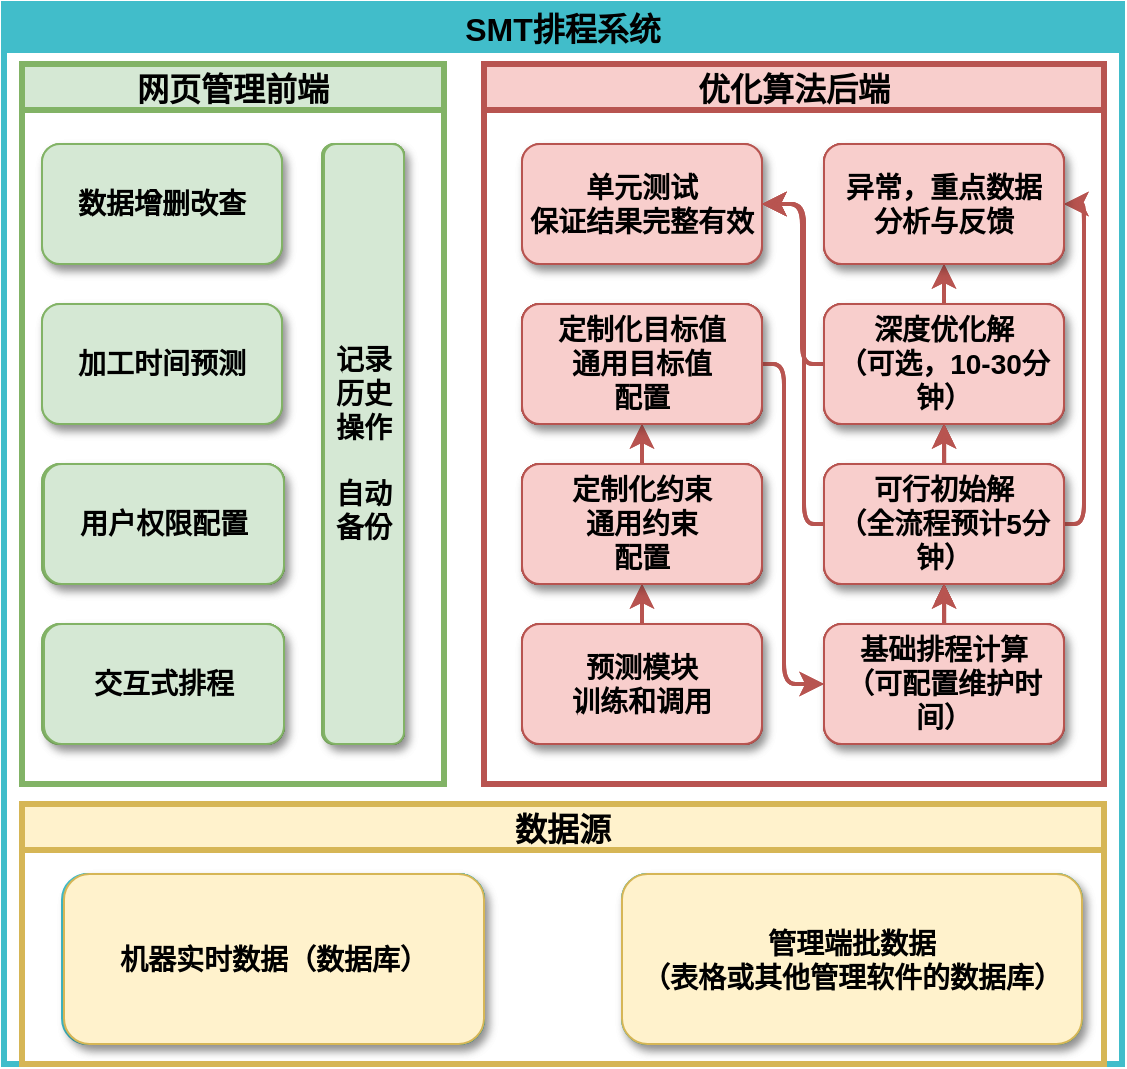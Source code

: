 <mxfile version="16.6.5" type="github">
  <diagram id="prtHgNgQTEPvFCAcTncT" name="Page-1">
    <mxGraphModel dx="1221" dy="668" grid="1" gridSize="10" guides="1" tooltips="1" connect="1" arrows="1" fold="1" page="1" pageScale="1" pageWidth="827" pageHeight="1169" math="0" shadow="0">
      <root>
        <mxCell id="0" />
        <mxCell id="1" parent="0" />
        <mxCell id="iCyHkljeh6y5lovYUsBy-7" value="SMT排程系统" style="swimlane;fillColor=#41bdca;strokeColor=#41bdca;fontSize=16;strokeWidth=3;" parent="1" vertex="1">
          <mxGeometry x="160" y="55" width="559" height="530" as="geometry">
            <mxRectangle x="171" y="50" width="110" height="23" as="alternateBounds" />
          </mxGeometry>
        </mxCell>
        <mxCell id="iCyHkljeh6y5lovYUsBy-2" value="数据源" style="swimlane;fillColor=#fff2cc;strokeColor=#d6b656;fontSize=16;strokeWidth=3;" parent="iCyHkljeh6y5lovYUsBy-7" vertex="1">
          <mxGeometry x="9" y="400" width="541" height="130" as="geometry" />
        </mxCell>
        <mxCell id="iCyHkljeh6y5lovYUsBy-4" value="管理端批数据&lt;br&gt;（表格或其他管理软件的数据库）" style="rounded=1;whiteSpace=wrap;html=1;strokeColor=#41bdca;" parent="iCyHkljeh6y5lovYUsBy-2" vertex="1">
          <mxGeometry x="300" y="35" width="230" height="85" as="geometry" />
        </mxCell>
        <mxCell id="iCyHkljeh6y5lovYUsBy-5" value="&lt;span&gt;机器实时数据（数据库）&lt;/span&gt;" style="rounded=1;whiteSpace=wrap;html=1;strokeColor=#41bdca;" parent="iCyHkljeh6y5lovYUsBy-2" vertex="1">
          <mxGeometry x="20" y="35" width="210" height="85" as="geometry" />
        </mxCell>
        <mxCell id="CO-tr22tlqF5QXnQw542-12" value="用户权限配置" style="rounded=1;whiteSpace=wrap;html=1;strokeColor=#82b366;fillColor=#d5e8d4;" vertex="1" parent="iCyHkljeh6y5lovYUsBy-2">
          <mxGeometry x="11" y="-170" width="120" height="60" as="geometry" />
        </mxCell>
        <mxCell id="CO-tr22tlqF5QXnQw542-13" value="交互式排程" style="rounded=1;whiteSpace=wrap;html=1;strokeColor=#82b366;fillColor=#d5e8d4;" vertex="1" parent="iCyHkljeh6y5lovYUsBy-2">
          <mxGeometry x="11" y="-90" width="120" height="60" as="geometry" />
        </mxCell>
        <mxCell id="CO-tr22tlqF5QXnQw542-14" value="&lt;span&gt;机器实时数据（数据库）&lt;/span&gt;" style="rounded=1;whiteSpace=wrap;html=1;strokeColor=#41bdca;" vertex="1" parent="iCyHkljeh6y5lovYUsBy-2">
          <mxGeometry x="21" y="35" width="210" height="85" as="geometry" />
        </mxCell>
        <mxCell id="CO-tr22tlqF5QXnQw542-15" value="记录&lt;br&gt;历史&lt;br&gt;操作&lt;br&gt;&lt;br&gt;自动&lt;br&gt;备份&lt;br&gt;" style="rounded=1;whiteSpace=wrap;html=1;strokeColor=#82b366;fillColor=#d5e8d4;" vertex="1" parent="iCyHkljeh6y5lovYUsBy-2">
          <mxGeometry x="151" y="-330" width="40" height="300" as="geometry" />
        </mxCell>
        <mxCell id="CO-tr22tlqF5QXnQw542-16" value="定制化目标值&lt;br&gt;通用目标值&lt;br&gt;配置" style="rounded=1;whiteSpace=wrap;html=1;strokeColor=#b85450;fillColor=#f8cecc;" vertex="1" parent="iCyHkljeh6y5lovYUsBy-2">
          <mxGeometry x="250" y="-250" width="120" height="60" as="geometry" />
        </mxCell>
        <mxCell id="CO-tr22tlqF5QXnQw542-17" value="定制化约束&lt;br&gt;通用约束&lt;br&gt;配置" style="rounded=1;whiteSpace=wrap;html=1;strokeColor=#b85450;fillColor=#f8cecc;" vertex="1" parent="iCyHkljeh6y5lovYUsBy-2">
          <mxGeometry x="250" y="-170" width="120" height="60" as="geometry" />
        </mxCell>
        <mxCell id="CO-tr22tlqF5QXnQw542-106" value="优化算法后端" style="swimlane;fillColor=#dae8fc;strokeColor=#41bdca;fontStyle=1;fontSize=16;" vertex="1" parent="iCyHkljeh6y5lovYUsBy-2">
          <mxGeometry x="231" y="-370" width="310" height="360" as="geometry" />
        </mxCell>
        <mxCell id="CO-tr22tlqF5QXnQw542-107" style="edgeStyle=orthogonalEdgeStyle;rounded=1;orthogonalLoop=1;jettySize=auto;html=1;entryX=0.5;entryY=1;entryDx=0;entryDy=0;startArrow=none;strokeWidth=2;strokeColor=#b85450;fillColor=#f8cecc;" edge="1" parent="CO-tr22tlqF5QXnQw542-106" source="CO-tr22tlqF5QXnQw542-122" target="CO-tr22tlqF5QXnQw542-113">
          <mxGeometry relative="1" as="geometry" />
        </mxCell>
        <mxCell id="CO-tr22tlqF5QXnQw542-108" style="edgeStyle=orthogonalEdgeStyle;rounded=0;orthogonalLoop=1;jettySize=auto;html=1;entryX=0.5;entryY=1;entryDx=0;entryDy=0;strokeColor=#b85450;fillColor=#f8cecc;" edge="1" parent="CO-tr22tlqF5QXnQw542-106" source="CO-tr22tlqF5QXnQw542-110" target="CO-tr22tlqF5QXnQw542-118">
          <mxGeometry relative="1" as="geometry" />
        </mxCell>
        <mxCell id="CO-tr22tlqF5QXnQw542-109" style="edgeStyle=orthogonalEdgeStyle;rounded=0;orthogonalLoop=1;jettySize=auto;html=1;strokeColor=#b85450;fillColor=#f8cecc;" edge="1" parent="CO-tr22tlqF5QXnQw542-106" source="CO-tr22tlqF5QXnQw542-110" target="CO-tr22tlqF5QXnQw542-118">
          <mxGeometry relative="1" as="geometry" />
        </mxCell>
        <mxCell id="CO-tr22tlqF5QXnQw542-110" value="基础排程计算&lt;br&gt;（可配置维护时间）" style="rounded=1;whiteSpace=wrap;html=1;strokeColor=#b85450;fillColor=#f8cecc;" vertex="1" parent="CO-tr22tlqF5QXnQw542-106">
          <mxGeometry x="170" y="280" width="120" height="60" as="geometry" />
        </mxCell>
        <mxCell id="CO-tr22tlqF5QXnQw542-111" value="单元测试&lt;br&gt;保证结果完整有效" style="rounded=1;whiteSpace=wrap;html=1;fontSize=14;fillColor=#f8cecc;strokeColor=#b85450;shadow=1;fontStyle=1;" vertex="1" parent="CO-tr22tlqF5QXnQw542-106">
          <mxGeometry x="19" y="40" width="120" height="60" as="geometry" />
        </mxCell>
        <mxCell id="CO-tr22tlqF5QXnQw542-112" style="edgeStyle=orthogonalEdgeStyle;rounded=1;orthogonalLoop=1;jettySize=auto;html=1;strokeWidth=2;strokeColor=#b85450;fillColor=#f8cecc;" edge="1" parent="CO-tr22tlqF5QXnQw542-106" source="CO-tr22tlqF5QXnQw542-113" target="CO-tr22tlqF5QXnQw542-115">
          <mxGeometry relative="1" as="geometry" />
        </mxCell>
        <mxCell id="CO-tr22tlqF5QXnQw542-113" value="定制化约束&lt;br&gt;通用约束&lt;br&gt;配置" style="rounded=1;whiteSpace=wrap;html=1;strokeColor=#b85450;fillColor=#f8cecc;" vertex="1" parent="CO-tr22tlqF5QXnQw542-106">
          <mxGeometry x="19" y="200" width="120" height="60" as="geometry" />
        </mxCell>
        <mxCell id="CO-tr22tlqF5QXnQw542-114" style="edgeStyle=orthogonalEdgeStyle;rounded=1;orthogonalLoop=1;jettySize=auto;html=1;entryX=0;entryY=0.5;entryDx=0;entryDy=0;strokeWidth=2;strokeColor=#b85450;fillColor=#f8cecc;" edge="1" parent="CO-tr22tlqF5QXnQw542-106" source="CO-tr22tlqF5QXnQw542-115" target="CO-tr22tlqF5QXnQw542-110">
          <mxGeometry relative="1" as="geometry">
            <Array as="points">
              <mxPoint x="150" y="150" />
              <mxPoint x="150" y="310" />
            </Array>
          </mxGeometry>
        </mxCell>
        <mxCell id="CO-tr22tlqF5QXnQw542-115" value="定制化目标值&lt;br&gt;通用目标值&lt;br&gt;配置" style="rounded=1;whiteSpace=wrap;html=1;strokeColor=#b85450;fillColor=#f8cecc;" vertex="1" parent="CO-tr22tlqF5QXnQw542-106">
          <mxGeometry x="19" y="120" width="120" height="60" as="geometry" />
        </mxCell>
        <mxCell id="CO-tr22tlqF5QXnQw542-116" style="edgeStyle=orthogonalEdgeStyle;rounded=0;orthogonalLoop=1;jettySize=auto;html=1;strokeColor=#b85450;fillColor=#f8cecc;" edge="1" parent="CO-tr22tlqF5QXnQw542-106" source="CO-tr22tlqF5QXnQw542-118" target="CO-tr22tlqF5QXnQw542-120">
          <mxGeometry relative="1" as="geometry" />
        </mxCell>
        <mxCell id="CO-tr22tlqF5QXnQw542-117" style="edgeStyle=orthogonalEdgeStyle;rounded=1;orthogonalLoop=1;jettySize=auto;html=1;entryX=1;entryY=0.5;entryDx=0;entryDy=0;strokeWidth=2;strokeColor=#b85450;fillColor=#f8cecc;" edge="1" parent="CO-tr22tlqF5QXnQw542-106" source="CO-tr22tlqF5QXnQw542-118" target="CO-tr22tlqF5QXnQw542-121">
          <mxGeometry relative="1" as="geometry">
            <Array as="points">
              <mxPoint x="300" y="230" />
              <mxPoint x="300" y="70" />
            </Array>
          </mxGeometry>
        </mxCell>
        <mxCell id="CO-tr22tlqF5QXnQw542-118" value="可行初始解&lt;br&gt;（全流程预计3分钟）" style="rounded=1;whiteSpace=wrap;html=1;strokeColor=#b85450;fillColor=#f8cecc;" vertex="1" parent="CO-tr22tlqF5QXnQw542-106">
          <mxGeometry x="170" y="200" width="120" height="60" as="geometry" />
        </mxCell>
        <mxCell id="CO-tr22tlqF5QXnQw542-119" style="edgeStyle=orthogonalEdgeStyle;rounded=1;orthogonalLoop=1;jettySize=auto;html=1;strokeWidth=2;strokeColor=#b85450;fillColor=#f8cecc;" edge="1" parent="CO-tr22tlqF5QXnQw542-106" source="CO-tr22tlqF5QXnQw542-120" target="CO-tr22tlqF5QXnQw542-121">
          <mxGeometry relative="1" as="geometry" />
        </mxCell>
        <mxCell id="CO-tr22tlqF5QXnQw542-120" value="深度优化解&lt;br&gt;（可选，10-30分钟）" style="rounded=1;whiteSpace=wrap;html=1;strokeColor=#b85450;fillColor=#f8cecc;" vertex="1" parent="CO-tr22tlqF5QXnQw542-106">
          <mxGeometry x="170" y="120" width="120" height="60" as="geometry" />
        </mxCell>
        <mxCell id="CO-tr22tlqF5QXnQw542-121" value="异常，重点数据&lt;br&gt;分析与反馈" style="rounded=1;whiteSpace=wrap;html=1;strokeColor=#b85450;fillColor=#f8cecc;" vertex="1" parent="CO-tr22tlqF5QXnQw542-106">
          <mxGeometry x="170" y="40" width="120" height="60" as="geometry" />
        </mxCell>
        <mxCell id="CO-tr22tlqF5QXnQw542-122" value="预测模块&lt;br&gt;训练和调用" style="rounded=1;whiteSpace=wrap;html=1;strokeColor=#b85450;fillColor=#f8cecc;" vertex="1" parent="CO-tr22tlqF5QXnQw542-106">
          <mxGeometry x="19" y="280" width="120" height="60" as="geometry" />
        </mxCell>
        <mxCell id="CO-tr22tlqF5QXnQw542-123" value="用户权限配置" style="rounded=1;whiteSpace=wrap;html=1;strokeColor=#82b366;fillColor=#d5e8d4;" vertex="1" parent="CO-tr22tlqF5QXnQw542-106">
          <mxGeometry x="-220" y="200" width="120" height="60" as="geometry" />
        </mxCell>
        <mxCell id="CO-tr22tlqF5QXnQw542-124" value="交互式排程" style="rounded=1;whiteSpace=wrap;html=1;strokeColor=#82b366;fillColor=#d5e8d4;" vertex="1" parent="CO-tr22tlqF5QXnQw542-106">
          <mxGeometry x="-220" y="280" width="120" height="60" as="geometry" />
        </mxCell>
        <mxCell id="CO-tr22tlqF5QXnQw542-125" value="&lt;span&gt;机器实时数据（数据库）&lt;/span&gt;" style="rounded=1;whiteSpace=wrap;html=1;strokeColor=#41bdca;" vertex="1" parent="CO-tr22tlqF5QXnQw542-106">
          <mxGeometry x="-210" y="405" width="210" height="85" as="geometry" />
        </mxCell>
        <mxCell id="CO-tr22tlqF5QXnQw542-126" value="记录&lt;br&gt;历史&lt;br&gt;操作&lt;br&gt;&lt;br&gt;自动&lt;br&gt;备份&lt;br&gt;" style="rounded=1;whiteSpace=wrap;html=1;strokeColor=#82b366;fillColor=#d5e8d4;" vertex="1" parent="CO-tr22tlqF5QXnQw542-106">
          <mxGeometry x="-80" y="40" width="40" height="300" as="geometry" />
        </mxCell>
        <mxCell id="CO-tr22tlqF5QXnQw542-127" value="用户权限配置" style="rounded=1;whiteSpace=wrap;html=1;strokeColor=#82b366;fillColor=#d5e8d4;" vertex="1" parent="CO-tr22tlqF5QXnQw542-106">
          <mxGeometry x="-220" y="200" width="120" height="60" as="geometry" />
        </mxCell>
        <mxCell id="CO-tr22tlqF5QXnQw542-128" value="交互式排程" style="rounded=1;whiteSpace=wrap;html=1;strokeColor=#82b366;fillColor=#d5e8d4;" vertex="1" parent="CO-tr22tlqF5QXnQw542-106">
          <mxGeometry x="-220" y="280" width="120" height="60" as="geometry" />
        </mxCell>
        <mxCell id="CO-tr22tlqF5QXnQw542-129" value="&lt;span&gt;机器实时数据（数据库）&lt;/span&gt;" style="rounded=1;whiteSpace=wrap;html=1;strokeColor=#41bdca;" vertex="1" parent="CO-tr22tlqF5QXnQw542-106">
          <mxGeometry x="-210" y="405" width="210" height="85" as="geometry" />
        </mxCell>
        <mxCell id="CO-tr22tlqF5QXnQw542-130" value="记录&lt;br&gt;历史&lt;br&gt;操作&lt;br&gt;&lt;br&gt;自动&lt;br&gt;备份&lt;br&gt;" style="rounded=1;whiteSpace=wrap;html=1;strokeColor=#82b366;fillColor=#d5e8d4;" vertex="1" parent="CO-tr22tlqF5QXnQw542-106">
          <mxGeometry x="-80" y="40" width="40" height="300" as="geometry" />
        </mxCell>
        <mxCell id="CO-tr22tlqF5QXnQw542-131" value="定制化目标值&lt;br&gt;通用目标值&lt;br&gt;配置" style="rounded=1;whiteSpace=wrap;html=1;strokeColor=#b85450;fillColor=#f8cecc;" vertex="1" parent="CO-tr22tlqF5QXnQw542-106">
          <mxGeometry x="19" y="120" width="120" height="60" as="geometry" />
        </mxCell>
        <mxCell id="CO-tr22tlqF5QXnQw542-132" value="定制化约束&lt;br&gt;通用约束&lt;br&gt;配置" style="rounded=1;whiteSpace=wrap;html=1;strokeColor=#b85450;fillColor=#f8cecc;" vertex="1" parent="CO-tr22tlqF5QXnQw542-106">
          <mxGeometry x="19" y="200" width="120" height="60" as="geometry" />
        </mxCell>
        <mxCell id="CO-tr22tlqF5QXnQw542-133" value="用户权限配置" style="rounded=1;whiteSpace=wrap;html=1;fontSize=14;fillColor=#d5e8d4;strokeColor=#82b366;shadow=1;fontStyle=1;" vertex="1" parent="CO-tr22tlqF5QXnQw542-106">
          <mxGeometry x="-220" y="200" width="120" height="60" as="geometry" />
        </mxCell>
        <mxCell id="CO-tr22tlqF5QXnQw542-134" value="交互式排程" style="rounded=1;whiteSpace=wrap;html=1;fontSize=14;fillColor=#d5e8d4;strokeColor=#82b366;shadow=1;fontStyle=1;" vertex="1" parent="CO-tr22tlqF5QXnQw542-106">
          <mxGeometry x="-220" y="280" width="120" height="60" as="geometry" />
        </mxCell>
        <mxCell id="CO-tr22tlqF5QXnQw542-135" value="&lt;span&gt;机器实时数据（数据库）&lt;/span&gt;" style="rounded=1;whiteSpace=wrap;html=1;fontSize=14;fillColor=#10739E;strokeColor=#41bdca;fontColor=#FFFFFF;shadow=1;gradientColor=none;fontStyle=1;" vertex="1" parent="CO-tr22tlqF5QXnQw542-106">
          <mxGeometry x="-210" y="405" width="210" height="85" as="geometry" />
        </mxCell>
        <mxCell id="CO-tr22tlqF5QXnQw542-136" value="记录&lt;br&gt;历史&lt;br&gt;操作&lt;br&gt;&lt;br&gt;自动&lt;br&gt;备份&lt;br&gt;" style="rounded=1;whiteSpace=wrap;html=1;fontSize=14;fillColor=#d5e8d4;strokeColor=#82b366;shadow=1;fontStyle=1;" vertex="1" parent="CO-tr22tlqF5QXnQw542-106">
          <mxGeometry x="-80" y="40" width="40" height="300" as="geometry" />
        </mxCell>
        <mxCell id="CO-tr22tlqF5QXnQw542-137" value="定制化目标值&lt;br&gt;通用目标值&lt;br&gt;配置" style="rounded=1;whiteSpace=wrap;html=1;fontSize=14;fillColor=#f8cecc;strokeColor=#b85450;shadow=1;fontStyle=1;" vertex="1" parent="CO-tr22tlqF5QXnQw542-106">
          <mxGeometry x="19" y="120" width="120" height="60" as="geometry" />
        </mxCell>
        <mxCell id="CO-tr22tlqF5QXnQw542-138" value="定制化约束&lt;br&gt;通用约束&lt;br&gt;配置" style="rounded=1;whiteSpace=wrap;html=1;fontSize=14;fillColor=#f8cecc;strokeColor=#b85450;shadow=1;fontStyle=1;" vertex="1" parent="CO-tr22tlqF5QXnQw542-106">
          <mxGeometry x="19" y="200" width="120" height="60" as="geometry" />
        </mxCell>
        <mxCell id="CO-tr22tlqF5QXnQw542-139" value="基础排程计算&lt;br&gt;（可配置维护时间）" style="rounded=1;whiteSpace=wrap;html=1;fontSize=14;fillColor=#f8cecc;strokeColor=#b85450;shadow=1;fontStyle=1;" vertex="1" parent="CO-tr22tlqF5QXnQw542-106">
          <mxGeometry x="170" y="280" width="120" height="60" as="geometry" />
        </mxCell>
        <mxCell id="CO-tr22tlqF5QXnQw542-140" value="管理端批数据&lt;br&gt;（表格或其他管理软件的数据库）" style="rounded=1;whiteSpace=wrap;html=1;fontSize=14;fillColor=#10739E;strokeColor=#41bdca;fontColor=#FFFFFF;shadow=1;gradientColor=none;fontStyle=1;" vertex="1" parent="CO-tr22tlqF5QXnQw542-106">
          <mxGeometry x="69" y="405" width="230" height="85" as="geometry" />
        </mxCell>
        <mxCell id="CO-tr22tlqF5QXnQw542-141" value="预测模块&lt;br&gt;训练和调用" style="rounded=1;whiteSpace=wrap;html=1;fontSize=14;fillColor=#f8cecc;strokeColor=#b85450;shadow=1;fontStyle=1;" vertex="1" parent="CO-tr22tlqF5QXnQw542-106">
          <mxGeometry x="19" y="280" width="120" height="60" as="geometry" />
        </mxCell>
        <mxCell id="CO-tr22tlqF5QXnQw542-142" value="可行初始解&lt;br&gt;（全流程预计5分钟）" style="rounded=1;whiteSpace=wrap;html=1;fontSize=14;fillColor=#f8cecc;strokeColor=#b85450;shadow=1;fontStyle=1;" vertex="1" parent="CO-tr22tlqF5QXnQw542-106">
          <mxGeometry x="170" y="200" width="120" height="60" as="geometry" />
        </mxCell>
        <mxCell id="CO-tr22tlqF5QXnQw542-143" style="edgeStyle=orthogonalEdgeStyle;rounded=1;orthogonalLoop=1;jettySize=auto;html=1;exitX=0;exitY=0.5;exitDx=0;exitDy=0;entryX=1;entryY=0.5;entryDx=0;entryDy=0;fontSize=16;strokeWidth=2;strokeColor=#b85450;fillColor=#f8cecc;" edge="1" parent="CO-tr22tlqF5QXnQw542-106" source="CO-tr22tlqF5QXnQw542-144" target="CO-tr22tlqF5QXnQw542-111">
          <mxGeometry relative="1" as="geometry">
            <Array as="points">
              <mxPoint x="159" y="150" />
              <mxPoint x="159" y="70" />
            </Array>
          </mxGeometry>
        </mxCell>
        <mxCell id="CO-tr22tlqF5QXnQw542-144" value="深度优化解&lt;br&gt;（可选，10-30分钟）" style="rounded=1;whiteSpace=wrap;html=1;fontSize=14;fillColor=#f8cecc;strokeColor=#b85450;shadow=1;fontStyle=1;" vertex="1" parent="CO-tr22tlqF5QXnQw542-106">
          <mxGeometry x="170" y="120" width="120" height="60" as="geometry" />
        </mxCell>
        <mxCell id="CO-tr22tlqF5QXnQw542-145" value="异常，重点数据&lt;br&gt;分析与反馈" style="rounded=1;whiteSpace=wrap;html=1;fontSize=14;fillColor=#f8cecc;strokeColor=#b85450;shadow=1;fontStyle=1;" vertex="1" parent="CO-tr22tlqF5QXnQw542-106">
          <mxGeometry x="170" y="40" width="120" height="60" as="geometry" />
        </mxCell>
        <mxCell id="CO-tr22tlqF5QXnQw542-146" style="edgeStyle=orthogonalEdgeStyle;rounded=1;orthogonalLoop=1;jettySize=auto;html=1;entryX=1;entryY=0.5;entryDx=0;entryDy=0;strokeWidth=2;strokeColor=#b85450;fillColor=#f8cecc;" edge="1" parent="CO-tr22tlqF5QXnQw542-106">
          <mxGeometry relative="1" as="geometry">
            <Array as="points">
              <mxPoint x="160" y="230" />
              <mxPoint x="160" y="70" />
            </Array>
            <mxPoint x="170" y="230" as="sourcePoint" />
            <mxPoint x="139" y="70" as="targetPoint" />
          </mxGeometry>
        </mxCell>
        <mxCell id="CO-tr22tlqF5QXnQw542-147" style="edgeStyle=orthogonalEdgeStyle;rounded=1;orthogonalLoop=1;jettySize=auto;html=1;strokeWidth=2;strokeColor=#b85450;fillColor=#f8cecc;" edge="1" parent="CO-tr22tlqF5QXnQw542-106">
          <mxGeometry relative="1" as="geometry">
            <mxPoint x="230.059" y="280" as="sourcePoint" />
            <mxPoint x="230.059" y="260" as="targetPoint" />
          </mxGeometry>
        </mxCell>
        <mxCell id="CO-tr22tlqF5QXnQw542-148" style="edgeStyle=orthogonalEdgeStyle;rounded=1;orthogonalLoop=1;jettySize=auto;html=1;strokeWidth=2;strokeColor=#b85450;fillColor=#f8cecc;" edge="1" parent="CO-tr22tlqF5QXnQw542-106">
          <mxGeometry relative="1" as="geometry">
            <mxPoint x="230.059" y="200" as="sourcePoint" />
            <mxPoint x="230.059" y="180" as="targetPoint" />
          </mxGeometry>
        </mxCell>
        <mxCell id="CO-tr22tlqF5QXnQw542-149" value="网页管理前端" style="swimlane;fillColor=#d5e8d4;strokeColor=#82b366;fontSize=16;" vertex="1" parent="iCyHkljeh6y5lovYUsBy-2">
          <mxGeometry y="-370" width="211" height="360" as="geometry" />
        </mxCell>
        <mxCell id="CO-tr22tlqF5QXnQw542-150" value="数据增删改查" style="rounded=1;whiteSpace=wrap;html=1;fontSize=14;fillColor=#d5e8d4;strokeColor=#82b366;shadow=1;fontStyle=1;" vertex="1" parent="CO-tr22tlqF5QXnQw542-149">
          <mxGeometry x="10" y="40" width="120" height="60" as="geometry" />
        </mxCell>
        <mxCell id="CO-tr22tlqF5QXnQw542-151" value="加工时间预测" style="rounded=1;whiteSpace=wrap;html=1;fontSize=14;fillColor=#d5e8d4;strokeColor=#82b366;shadow=1;fontStyle=1;" vertex="1" parent="CO-tr22tlqF5QXnQw542-149">
          <mxGeometry x="10" y="120" width="120" height="60" as="geometry" />
        </mxCell>
        <mxCell id="CO-tr22tlqF5QXnQw542-152" value="用户权限配置" style="rounded=1;whiteSpace=wrap;html=1;strokeColor=#82b366;fillColor=#d5e8d4;" vertex="1" parent="CO-tr22tlqF5QXnQw542-149">
          <mxGeometry x="10" y="200" width="120" height="60" as="geometry" />
        </mxCell>
        <mxCell id="CO-tr22tlqF5QXnQw542-153" value="交互式排程" style="rounded=1;whiteSpace=wrap;html=1;strokeColor=#82b366;fillColor=#d5e8d4;" vertex="1" parent="CO-tr22tlqF5QXnQw542-149">
          <mxGeometry x="10" y="280" width="120" height="60" as="geometry" />
        </mxCell>
        <mxCell id="CO-tr22tlqF5QXnQw542-154" value="记录&lt;br&gt;历史&lt;br&gt;操作&lt;br&gt;&lt;br&gt;自动&lt;br&gt;备份&lt;br&gt;" style="rounded=1;whiteSpace=wrap;html=1;strokeColor=#82b366;fillColor=#d5e8d4;" vertex="1" parent="CO-tr22tlqF5QXnQw542-149">
          <mxGeometry x="150" y="40" width="40" height="300" as="geometry" />
        </mxCell>
        <mxCell id="iCyHkljeh6y5lovYUsBy-9" value="网页管理前端" style="swimlane;fillColor=#d5e8d4;strokeColor=#82b366;fontSize=16;strokeWidth=3;" parent="iCyHkljeh6y5lovYUsBy-7" vertex="1">
          <mxGeometry x="9" y="30" width="211" height="360" as="geometry" />
        </mxCell>
        <mxCell id="iCyHkljeh6y5lovYUsBy-11" value="数据增删改查" style="rounded=1;whiteSpace=wrap;html=1;fontSize=14;fillColor=#d5e8d4;strokeColor=#82b366;shadow=1;fontStyle=1;" parent="iCyHkljeh6y5lovYUsBy-9" vertex="1">
          <mxGeometry x="10" y="40" width="120" height="60" as="geometry" />
        </mxCell>
        <mxCell id="iCyHkljeh6y5lovYUsBy-12" value="加工时间预测" style="rounded=1;whiteSpace=wrap;html=1;fontSize=14;fillColor=#d5e8d4;strokeColor=#82b366;shadow=1;fontStyle=1;" parent="iCyHkljeh6y5lovYUsBy-9" vertex="1">
          <mxGeometry x="10" y="120" width="120" height="60" as="geometry" />
        </mxCell>
        <mxCell id="iCyHkljeh6y5lovYUsBy-13" value="用户权限配置" style="rounded=1;whiteSpace=wrap;html=1;strokeColor=#82b366;fillColor=#d5e8d4;" parent="iCyHkljeh6y5lovYUsBy-9" vertex="1">
          <mxGeometry x="10" y="200" width="120" height="60" as="geometry" />
        </mxCell>
        <mxCell id="iCyHkljeh6y5lovYUsBy-14" value="交互式排程" style="rounded=1;whiteSpace=wrap;html=1;strokeColor=#82b366;fillColor=#d5e8d4;" parent="iCyHkljeh6y5lovYUsBy-9" vertex="1">
          <mxGeometry x="10" y="280" width="120" height="60" as="geometry" />
        </mxCell>
        <mxCell id="iCyHkljeh6y5lovYUsBy-18" value="记录&lt;br&gt;历史&lt;br&gt;操作&lt;br&gt;&lt;br&gt;自动&lt;br&gt;备份&lt;br&gt;" style="rounded=1;whiteSpace=wrap;html=1;strokeColor=#82b366;fillColor=#d5e8d4;" parent="iCyHkljeh6y5lovYUsBy-9" vertex="1">
          <mxGeometry x="150" y="40" width="40" height="300" as="geometry" />
        </mxCell>
        <mxCell id="iCyHkljeh6y5lovYUsBy-10" value="优化算法后端" style="swimlane;fillColor=#f8cecc;strokeColor=#b85450;fontStyle=1;fontSize=16;strokeWidth=3;" parent="iCyHkljeh6y5lovYUsBy-7" vertex="1">
          <mxGeometry x="240" y="30" width="310" height="360" as="geometry" />
        </mxCell>
        <mxCell id="iCyHkljeh6y5lovYUsBy-24" style="edgeStyle=orthogonalEdgeStyle;rounded=1;orthogonalLoop=1;jettySize=auto;html=1;entryX=0.5;entryY=1;entryDx=0;entryDy=0;startArrow=none;strokeWidth=2;strokeColor=#b85450;fillColor=#f8cecc;" parent="iCyHkljeh6y5lovYUsBy-10" source="iCyHkljeh6y5lovYUsBy-17" target="iCyHkljeh6y5lovYUsBy-19" edge="1">
          <mxGeometry relative="1" as="geometry" />
        </mxCell>
        <mxCell id="iCyHkljeh6y5lovYUsBy-33" style="edgeStyle=orthogonalEdgeStyle;rounded=0;orthogonalLoop=1;jettySize=auto;html=1;entryX=0.5;entryY=1;entryDx=0;entryDy=0;strokeColor=#b85450;fillColor=#f8cecc;" parent="iCyHkljeh6y5lovYUsBy-10" source="iCyHkljeh6y5lovYUsBy-15" target="iCyHkljeh6y5lovYUsBy-21" edge="1">
          <mxGeometry relative="1" as="geometry" />
        </mxCell>
        <mxCell id="iCyHkljeh6y5lovYUsBy-34" style="edgeStyle=orthogonalEdgeStyle;rounded=0;orthogonalLoop=1;jettySize=auto;html=1;strokeColor=#b85450;fillColor=#f8cecc;" parent="iCyHkljeh6y5lovYUsBy-10" source="iCyHkljeh6y5lovYUsBy-15" target="iCyHkljeh6y5lovYUsBy-21" edge="1">
          <mxGeometry relative="1" as="geometry" />
        </mxCell>
        <mxCell id="iCyHkljeh6y5lovYUsBy-15" value="基础排程计算&lt;br&gt;（可配置维护时间）" style="rounded=1;whiteSpace=wrap;html=1;strokeColor=#b85450;fillColor=#f8cecc;" parent="iCyHkljeh6y5lovYUsBy-10" vertex="1">
          <mxGeometry x="170" y="280" width="120" height="60" as="geometry" />
        </mxCell>
        <mxCell id="iCyHkljeh6y5lovYUsBy-16" value="单元测试&lt;br&gt;保证结果完整有效" style="rounded=1;whiteSpace=wrap;html=1;fontSize=14;fillColor=#f8cecc;strokeColor=#b85450;shadow=1;fontStyle=1;" parent="iCyHkljeh6y5lovYUsBy-10" vertex="1">
          <mxGeometry x="19" y="40" width="120" height="60" as="geometry" />
        </mxCell>
        <mxCell id="iCyHkljeh6y5lovYUsBy-25" style="edgeStyle=orthogonalEdgeStyle;rounded=1;orthogonalLoop=1;jettySize=auto;html=1;strokeWidth=2;strokeColor=#b85450;fillColor=#f8cecc;" parent="iCyHkljeh6y5lovYUsBy-10" source="iCyHkljeh6y5lovYUsBy-19" target="iCyHkljeh6y5lovYUsBy-20" edge="1">
          <mxGeometry relative="1" as="geometry" />
        </mxCell>
        <mxCell id="iCyHkljeh6y5lovYUsBy-19" value="定制化约束&lt;br&gt;通用约束&lt;br&gt;配置" style="rounded=1;whiteSpace=wrap;html=1;strokeColor=#b85450;fillColor=#f8cecc;" parent="iCyHkljeh6y5lovYUsBy-10" vertex="1">
          <mxGeometry x="19" y="200" width="120" height="60" as="geometry" />
        </mxCell>
        <mxCell id="iCyHkljeh6y5lovYUsBy-32" style="edgeStyle=orthogonalEdgeStyle;rounded=1;orthogonalLoop=1;jettySize=auto;html=1;entryX=0;entryY=0.5;entryDx=0;entryDy=0;strokeWidth=2;strokeColor=#b85450;fillColor=#f8cecc;" parent="iCyHkljeh6y5lovYUsBy-10" source="iCyHkljeh6y5lovYUsBy-20" target="iCyHkljeh6y5lovYUsBy-15" edge="1">
          <mxGeometry relative="1" as="geometry">
            <Array as="points">
              <mxPoint x="150" y="150" />
              <mxPoint x="150" y="310" />
            </Array>
          </mxGeometry>
        </mxCell>
        <mxCell id="iCyHkljeh6y5lovYUsBy-20" value="定制化目标值&lt;br&gt;通用目标值&lt;br&gt;配置" style="rounded=1;whiteSpace=wrap;html=1;strokeColor=#b85450;fillColor=#f8cecc;" parent="iCyHkljeh6y5lovYUsBy-10" vertex="1">
          <mxGeometry x="19" y="120" width="120" height="60" as="geometry" />
        </mxCell>
        <mxCell id="iCyHkljeh6y5lovYUsBy-35" style="edgeStyle=orthogonalEdgeStyle;rounded=0;orthogonalLoop=1;jettySize=auto;html=1;strokeColor=#b85450;fillColor=#f8cecc;" parent="iCyHkljeh6y5lovYUsBy-10" source="iCyHkljeh6y5lovYUsBy-21" target="iCyHkljeh6y5lovYUsBy-22" edge="1">
          <mxGeometry relative="1" as="geometry" />
        </mxCell>
        <mxCell id="iCyHkljeh6y5lovYUsBy-37" style="edgeStyle=orthogonalEdgeStyle;rounded=1;orthogonalLoop=1;jettySize=auto;html=1;entryX=1;entryY=0.5;entryDx=0;entryDy=0;strokeWidth=2;strokeColor=#b85450;fillColor=#f8cecc;" parent="iCyHkljeh6y5lovYUsBy-10" source="iCyHkljeh6y5lovYUsBy-21" target="iCyHkljeh6y5lovYUsBy-23" edge="1">
          <mxGeometry relative="1" as="geometry">
            <Array as="points">
              <mxPoint x="300" y="230" />
              <mxPoint x="300" y="70" />
            </Array>
          </mxGeometry>
        </mxCell>
        <mxCell id="iCyHkljeh6y5lovYUsBy-21" value="可行初始解&lt;br&gt;（全流程预计3分钟）" style="rounded=1;whiteSpace=wrap;html=1;strokeColor=#b85450;fillColor=#f8cecc;" parent="iCyHkljeh6y5lovYUsBy-10" vertex="1">
          <mxGeometry x="170" y="200" width="120" height="60" as="geometry" />
        </mxCell>
        <mxCell id="iCyHkljeh6y5lovYUsBy-36" style="edgeStyle=orthogonalEdgeStyle;rounded=1;orthogonalLoop=1;jettySize=auto;html=1;strokeWidth=2;strokeColor=#b85450;fillColor=#f8cecc;" parent="iCyHkljeh6y5lovYUsBy-10" source="iCyHkljeh6y5lovYUsBy-22" target="iCyHkljeh6y5lovYUsBy-23" edge="1">
          <mxGeometry relative="1" as="geometry" />
        </mxCell>
        <mxCell id="iCyHkljeh6y5lovYUsBy-22" value="深度优化解&lt;br&gt;（可选，10-30分钟）" style="rounded=1;whiteSpace=wrap;html=1;strokeColor=#b85450;fillColor=#f8cecc;" parent="iCyHkljeh6y5lovYUsBy-10" vertex="1">
          <mxGeometry x="170" y="120" width="120" height="60" as="geometry" />
        </mxCell>
        <mxCell id="iCyHkljeh6y5lovYUsBy-23" value="异常，重点数据&lt;br&gt;分析与反馈" style="rounded=1;whiteSpace=wrap;html=1;strokeColor=#b85450;fillColor=#f8cecc;" parent="iCyHkljeh6y5lovYUsBy-10" vertex="1">
          <mxGeometry x="170" y="40" width="120" height="60" as="geometry" />
        </mxCell>
        <mxCell id="iCyHkljeh6y5lovYUsBy-17" value="预测模块&lt;br&gt;训练和调用" style="rounded=1;whiteSpace=wrap;html=1;strokeColor=#b85450;fillColor=#f8cecc;" parent="iCyHkljeh6y5lovYUsBy-10" vertex="1">
          <mxGeometry x="19" y="280" width="120" height="60" as="geometry" />
        </mxCell>
        <mxCell id="CO-tr22tlqF5QXnQw542-2" value="用户权限配置" style="rounded=1;whiteSpace=wrap;html=1;strokeColor=#82b366;fillColor=#d5e8d4;" vertex="1" parent="iCyHkljeh6y5lovYUsBy-10">
          <mxGeometry x="-220" y="200" width="120" height="60" as="geometry" />
        </mxCell>
        <mxCell id="CO-tr22tlqF5QXnQw542-3" value="交互式排程" style="rounded=1;whiteSpace=wrap;html=1;strokeColor=#82b366;fillColor=#d5e8d4;" vertex="1" parent="iCyHkljeh6y5lovYUsBy-10">
          <mxGeometry x="-220" y="280" width="120" height="60" as="geometry" />
        </mxCell>
        <mxCell id="CO-tr22tlqF5QXnQw542-4" value="&lt;span&gt;机器实时数据（数据库）&lt;/span&gt;" style="rounded=1;whiteSpace=wrap;html=1;strokeColor=#41bdca;" vertex="1" parent="iCyHkljeh6y5lovYUsBy-10">
          <mxGeometry x="-210" y="405" width="210" height="85" as="geometry" />
        </mxCell>
        <mxCell id="CO-tr22tlqF5QXnQw542-5" value="记录&lt;br&gt;历史&lt;br&gt;操作&lt;br&gt;&lt;br&gt;自动&lt;br&gt;备份&lt;br&gt;" style="rounded=1;whiteSpace=wrap;html=1;strokeColor=#82b366;fillColor=#d5e8d4;" vertex="1" parent="iCyHkljeh6y5lovYUsBy-10">
          <mxGeometry x="-80" y="40" width="40" height="300" as="geometry" />
        </mxCell>
        <mxCell id="CO-tr22tlqF5QXnQw542-6" value="用户权限配置" style="rounded=1;whiteSpace=wrap;html=1;strokeColor=#82b366;fillColor=#d5e8d4;" vertex="1" parent="iCyHkljeh6y5lovYUsBy-10">
          <mxGeometry x="-220" y="200" width="120" height="60" as="geometry" />
        </mxCell>
        <mxCell id="CO-tr22tlqF5QXnQw542-7" value="交互式排程" style="rounded=1;whiteSpace=wrap;html=1;strokeColor=#82b366;fillColor=#d5e8d4;" vertex="1" parent="iCyHkljeh6y5lovYUsBy-10">
          <mxGeometry x="-220" y="280" width="120" height="60" as="geometry" />
        </mxCell>
        <mxCell id="CO-tr22tlqF5QXnQw542-8" value="&lt;span&gt;机器实时数据（数据库）&lt;/span&gt;" style="rounded=1;whiteSpace=wrap;html=1;strokeColor=#41bdca;" vertex="1" parent="iCyHkljeh6y5lovYUsBy-10">
          <mxGeometry x="-210" y="405" width="210" height="85" as="geometry" />
        </mxCell>
        <mxCell id="CO-tr22tlqF5QXnQw542-9" value="记录&lt;br&gt;历史&lt;br&gt;操作&lt;br&gt;&lt;br&gt;自动&lt;br&gt;备份&lt;br&gt;" style="rounded=1;whiteSpace=wrap;html=1;strokeColor=#82b366;fillColor=#d5e8d4;" vertex="1" parent="iCyHkljeh6y5lovYUsBy-10">
          <mxGeometry x="-80" y="40" width="40" height="300" as="geometry" />
        </mxCell>
        <mxCell id="CO-tr22tlqF5QXnQw542-10" value="定制化目标值&lt;br&gt;通用目标值&lt;br&gt;配置" style="rounded=1;whiteSpace=wrap;html=1;strokeColor=#b85450;fillColor=#f8cecc;" vertex="1" parent="iCyHkljeh6y5lovYUsBy-10">
          <mxGeometry x="19" y="120" width="120" height="60" as="geometry" />
        </mxCell>
        <mxCell id="CO-tr22tlqF5QXnQw542-11" value="定制化约束&lt;br&gt;通用约束&lt;br&gt;配置" style="rounded=1;whiteSpace=wrap;html=1;strokeColor=#b85450;fillColor=#f8cecc;" vertex="1" parent="iCyHkljeh6y5lovYUsBy-10">
          <mxGeometry x="19" y="200" width="120" height="60" as="geometry" />
        </mxCell>
        <mxCell id="CO-tr22tlqF5QXnQw542-18" value="用户权限配置" style="rounded=1;whiteSpace=wrap;html=1;fontSize=14;fillColor=#d5e8d4;strokeColor=#82b366;shadow=1;fontStyle=1;" vertex="1" parent="iCyHkljeh6y5lovYUsBy-10">
          <mxGeometry x="-220" y="200" width="120" height="60" as="geometry" />
        </mxCell>
        <mxCell id="CO-tr22tlqF5QXnQw542-19" value="交互式排程" style="rounded=1;whiteSpace=wrap;html=1;fontSize=14;fillColor=#d5e8d4;strokeColor=#82b366;shadow=1;fontStyle=1;" vertex="1" parent="iCyHkljeh6y5lovYUsBy-10">
          <mxGeometry x="-220" y="280" width="120" height="60" as="geometry" />
        </mxCell>
        <mxCell id="CO-tr22tlqF5QXnQw542-20" value="&lt;span&gt;机器实时数据（数据库）&lt;/span&gt;" style="rounded=1;whiteSpace=wrap;html=1;fontSize=14;fillColor=#fff2cc;strokeColor=#d6b656;shadow=1;fontStyle=1;" vertex="1" parent="iCyHkljeh6y5lovYUsBy-10">
          <mxGeometry x="-210" y="405" width="210" height="85" as="geometry" />
        </mxCell>
        <mxCell id="CO-tr22tlqF5QXnQw542-21" value="记录&lt;br&gt;历史&lt;br&gt;操作&lt;br&gt;&lt;br&gt;自动&lt;br&gt;备份&lt;br&gt;" style="rounded=1;whiteSpace=wrap;html=1;fontSize=14;fillColor=#d5e8d4;strokeColor=#82b366;shadow=1;fontStyle=1;" vertex="1" parent="iCyHkljeh6y5lovYUsBy-10">
          <mxGeometry x="-80" y="40" width="40" height="300" as="geometry" />
        </mxCell>
        <mxCell id="CO-tr22tlqF5QXnQw542-22" value="定制化目标值&lt;br&gt;通用目标值&lt;br&gt;配置" style="rounded=1;whiteSpace=wrap;html=1;fontSize=14;fillColor=#f8cecc;strokeColor=#b85450;shadow=1;fontStyle=1;" vertex="1" parent="iCyHkljeh6y5lovYUsBy-10">
          <mxGeometry x="19" y="120" width="120" height="60" as="geometry" />
        </mxCell>
        <mxCell id="CO-tr22tlqF5QXnQw542-23" value="定制化约束&lt;br&gt;通用约束&lt;br&gt;配置" style="rounded=1;whiteSpace=wrap;html=1;fontSize=14;fillColor=#f8cecc;strokeColor=#b85450;shadow=1;fontStyle=1;" vertex="1" parent="iCyHkljeh6y5lovYUsBy-10">
          <mxGeometry x="19" y="200" width="120" height="60" as="geometry" />
        </mxCell>
        <mxCell id="CO-tr22tlqF5QXnQw542-24" value="基础排程计算&lt;br&gt;（可配置维护时间）" style="rounded=1;whiteSpace=wrap;html=1;fontSize=14;fillColor=#f8cecc;strokeColor=#b85450;shadow=1;fontStyle=1;" vertex="1" parent="iCyHkljeh6y5lovYUsBy-10">
          <mxGeometry x="170" y="280" width="120" height="60" as="geometry" />
        </mxCell>
        <mxCell id="CO-tr22tlqF5QXnQw542-25" value="管理端批数据&lt;br&gt;（表格或其他管理软件的数据库）" style="rounded=1;whiteSpace=wrap;html=1;fontSize=14;fillColor=#fff2cc;strokeColor=#d6b656;shadow=1;fontStyle=1;" vertex="1" parent="iCyHkljeh6y5lovYUsBy-10">
          <mxGeometry x="69" y="405" width="230" height="85" as="geometry" />
        </mxCell>
        <mxCell id="CO-tr22tlqF5QXnQw542-26" value="预测模块&lt;br&gt;训练和调用" style="rounded=1;whiteSpace=wrap;html=1;fontSize=14;fillColor=#f8cecc;strokeColor=#b85450;shadow=1;fontStyle=1;" vertex="1" parent="iCyHkljeh6y5lovYUsBy-10">
          <mxGeometry x="19" y="280" width="120" height="60" as="geometry" />
        </mxCell>
        <mxCell id="CO-tr22tlqF5QXnQw542-27" value="可行初始解&lt;br&gt;（全流程预计5分钟）" style="rounded=1;whiteSpace=wrap;html=1;fontSize=14;fillColor=#f8cecc;strokeColor=#b85450;shadow=1;fontStyle=1;" vertex="1" parent="iCyHkljeh6y5lovYUsBy-10">
          <mxGeometry x="170" y="200" width="120" height="60" as="geometry" />
        </mxCell>
        <mxCell id="CO-tr22tlqF5QXnQw542-105" style="edgeStyle=orthogonalEdgeStyle;rounded=1;orthogonalLoop=1;jettySize=auto;html=1;exitX=0;exitY=0.5;exitDx=0;exitDy=0;entryX=1;entryY=0.5;entryDx=0;entryDy=0;fontSize=16;strokeWidth=2;strokeColor=#b85450;fillColor=#f8cecc;" edge="1" parent="iCyHkljeh6y5lovYUsBy-10" source="CO-tr22tlqF5QXnQw542-28" target="iCyHkljeh6y5lovYUsBy-16">
          <mxGeometry relative="1" as="geometry">
            <Array as="points">
              <mxPoint x="159" y="150" />
              <mxPoint x="159" y="70" />
            </Array>
          </mxGeometry>
        </mxCell>
        <mxCell id="CO-tr22tlqF5QXnQw542-28" value="深度优化解&lt;br&gt;（可选，10-30分钟）" style="rounded=1;whiteSpace=wrap;html=1;fontSize=14;fillColor=#f8cecc;strokeColor=#b85450;shadow=1;fontStyle=1;" vertex="1" parent="iCyHkljeh6y5lovYUsBy-10">
          <mxGeometry x="170" y="120" width="120" height="60" as="geometry" />
        </mxCell>
        <mxCell id="CO-tr22tlqF5QXnQw542-29" value="异常，重点数据&lt;br&gt;分析与反馈" style="rounded=1;whiteSpace=wrap;html=1;fontSize=14;fillColor=#f8cecc;strokeColor=#b85450;shadow=1;fontStyle=1;" vertex="1" parent="iCyHkljeh6y5lovYUsBy-10">
          <mxGeometry x="170" y="40" width="120" height="60" as="geometry" />
        </mxCell>
        <mxCell id="CO-tr22tlqF5QXnQw542-40" style="edgeStyle=orthogonalEdgeStyle;rounded=1;orthogonalLoop=1;jettySize=auto;html=1;entryX=1;entryY=0.5;entryDx=0;entryDy=0;strokeWidth=2;strokeColor=#b85450;fillColor=#f8cecc;" edge="1" parent="iCyHkljeh6y5lovYUsBy-10">
          <mxGeometry relative="1" as="geometry">
            <Array as="points">
              <mxPoint x="160" y="230" />
              <mxPoint x="160" y="70" />
            </Array>
            <mxPoint x="170" y="230" as="sourcePoint" />
            <mxPoint x="139" y="70" as="targetPoint" />
          </mxGeometry>
        </mxCell>
        <mxCell id="CO-tr22tlqF5QXnQw542-42" style="edgeStyle=orthogonalEdgeStyle;rounded=1;orthogonalLoop=1;jettySize=auto;html=1;strokeWidth=2;strokeColor=#b85450;fillColor=#f8cecc;" edge="1" parent="iCyHkljeh6y5lovYUsBy-10">
          <mxGeometry relative="1" as="geometry">
            <mxPoint x="230.059" y="280" as="sourcePoint" />
            <mxPoint x="230.059" y="260" as="targetPoint" />
          </mxGeometry>
        </mxCell>
        <mxCell id="CO-tr22tlqF5QXnQw542-43" style="edgeStyle=orthogonalEdgeStyle;rounded=1;orthogonalLoop=1;jettySize=auto;html=1;strokeWidth=2;strokeColor=#b85450;fillColor=#f8cecc;" edge="1" parent="iCyHkljeh6y5lovYUsBy-10">
          <mxGeometry relative="1" as="geometry">
            <mxPoint x="230.059" y="200" as="sourcePoint" />
            <mxPoint x="230.059" y="180" as="targetPoint" />
          </mxGeometry>
        </mxCell>
      </root>
    </mxGraphModel>
  </diagram>
</mxfile>
